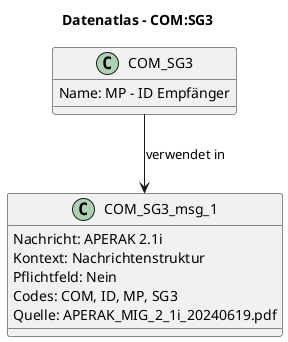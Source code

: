 @startuml
title Datenatlas – COM:SG3
class COM_SG3 {
  Name: MP - ID Empfänger
}
class COM_SG3_msg_1 {
  Nachricht: APERAK 2.1i
  Kontext: Nachrichtenstruktur
  Pflichtfeld: Nein
  Codes: COM, ID, MP, SG3
  Quelle: APERAK_MIG_2_1i_20240619.pdf
}
COM_SG3 --> COM_SG3_msg_1 : verwendet in
@enduml